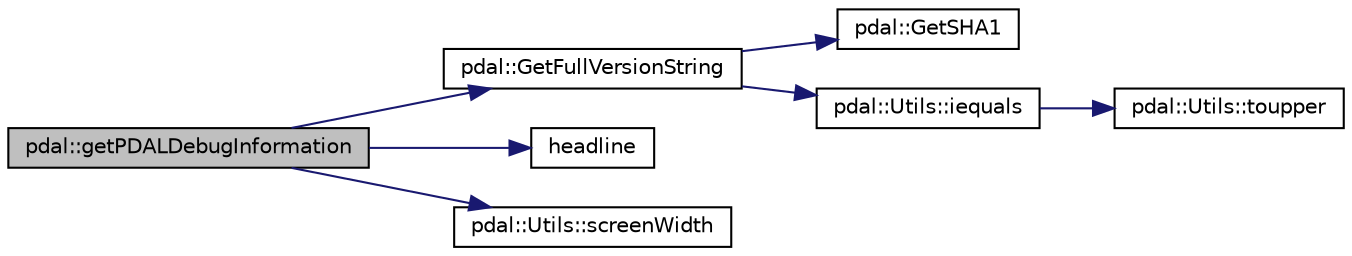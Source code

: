 digraph "pdal::getPDALDebugInformation"
{
  edge [fontname="Helvetica",fontsize="10",labelfontname="Helvetica",labelfontsize="10"];
  node [fontname="Helvetica",fontsize="10",shape=record];
  rankdir="LR";
  Node1 [label="pdal::getPDALDebugInformation",height=0.2,width=0.4,color="black", fillcolor="grey75", style="filled", fontcolor="black"];
  Node1 -> Node2 [color="midnightblue",fontsize="10",style="solid",fontname="Helvetica"];
  Node2 [label="pdal::GetFullVersionString",height=0.2,width=0.4,color="black", fillcolor="white", style="filled",URL="$namespacepdal.html#ad4bde4114c543217fa4cd7cd2adb3619",tooltip="Tell the user a bit about PDAL&#39;s compilation. "];
  Node2 -> Node3 [color="midnightblue",fontsize="10",style="solid",fontname="Helvetica"];
  Node3 [label="pdal::GetSHA1",height=0.2,width=0.4,color="black", fillcolor="white", style="filled",URL="$namespacepdal.html#acfb8a485cf093e54991b8ba7eef0e08a"];
  Node2 -> Node4 [color="midnightblue",fontsize="10",style="solid",fontname="Helvetica"];
  Node4 [label="pdal::Utils::iequals",height=0.2,width=0.4,color="black", fillcolor="white", style="filled",URL="$namespacepdal_1_1Utils.html#acb34cb790a22dbce1a05582ba4917566"];
  Node4 -> Node5 [color="midnightblue",fontsize="10",style="solid",fontname="Helvetica"];
  Node5 [label="pdal::Utils::toupper",height=0.2,width=0.4,color="black", fillcolor="white", style="filled",URL="$namespacepdal_1_1Utils.html#a28e3e2faff94b20f9908e77bc54ed983"];
  Node1 -> Node6 [color="midnightblue",fontsize="10",style="solid",fontname="Helvetica"];
  Node6 [label="headline",height=0.2,width=0.4,color="black", fillcolor="white", style="filled",URL="$pdal_8cpp.html#a8ee720a5e05e8ff2be6a5ac3f0911ac3"];
  Node1 -> Node7 [color="midnightblue",fontsize="10",style="solid",fontname="Helvetica"];
  Node7 [label="pdal::Utils::screenWidth",height=0.2,width=0.4,color="black", fillcolor="white", style="filled",URL="$namespacepdal_1_1Utils.html#aee17eefb452039219cd761523ec99bed"];
}
